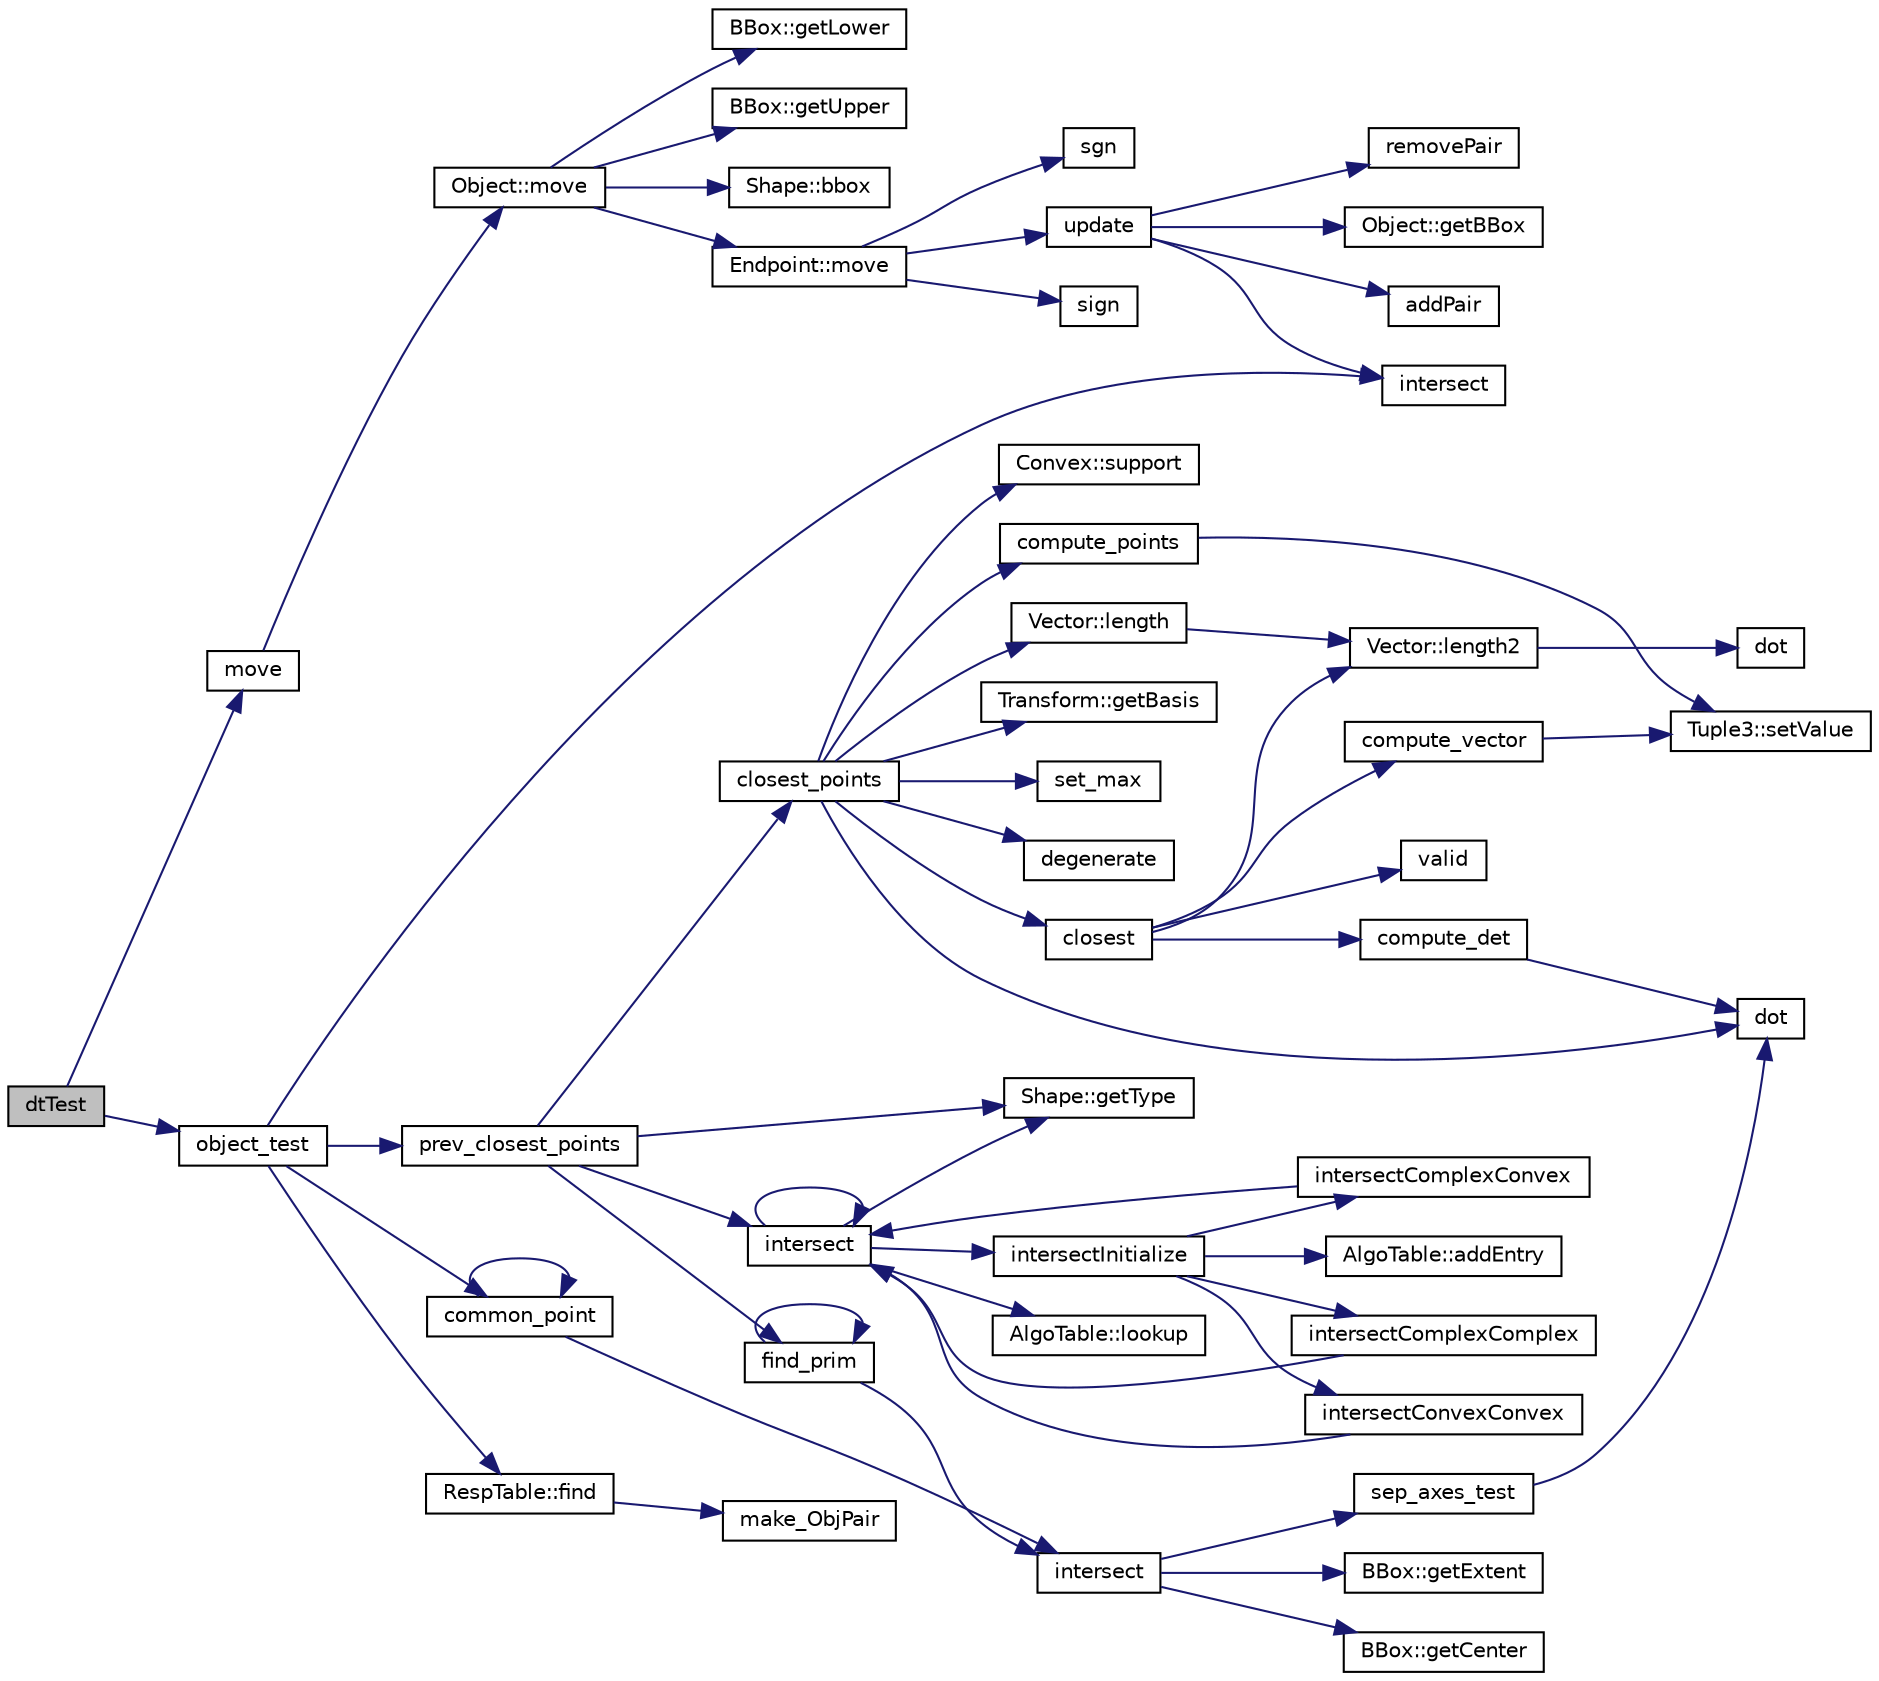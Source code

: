 digraph "dtTest"
{
  edge [fontname="Helvetica",fontsize="10",labelfontname="Helvetica",labelfontsize="10"];
  node [fontname="Helvetica",fontsize="10",shape=record];
  rankdir="LR";
  Node1 [label="dtTest",height=0.2,width=0.4,color="black", fillcolor="grey75", style="filled", fontcolor="black"];
  Node1 -> Node2 [color="midnightblue",fontsize="10",style="solid",fontname="Helvetica"];
  Node2 [label="move",height=0.2,width=0.4,color="black", fillcolor="white", style="filled",URL="$_c-api_8cpp.html#a68c0b61b84e4e095b6463cadc275adae"];
  Node2 -> Node3 [color="midnightblue",fontsize="10",style="solid",fontname="Helvetica"];
  Node3 [label="Object::move",height=0.2,width=0.4,color="black", fillcolor="white", style="filled",URL="$class_object.html#a256116a392fdfdad1b3741adf56841b2"];
  Node3 -> Node4 [color="midnightblue",fontsize="10",style="solid",fontname="Helvetica"];
  Node4 [label="Shape::bbox",height=0.2,width=0.4,color="black", fillcolor="white", style="filled",URL="$class_shape.html#aa7c582d58e2499acbad35622eb5f2a71"];
  Node3 -> Node5 [color="midnightblue",fontsize="10",style="solid",fontname="Helvetica"];
  Node5 [label="Endpoint::move",height=0.2,width=0.4,color="black", fillcolor="white", style="filled",URL="$class_endpoint.html#a6bd1ee38ca562d26eecdbacf4012e725"];
  Node5 -> Node6 [color="midnightblue",fontsize="10",style="solid",fontname="Helvetica"];
  Node6 [label="sign",height=0.2,width=0.4,color="black", fillcolor="white", style="filled",URL="$_math_functions_8h.html#a96c13b7e2b0a7c169ee21ca9d5597a2d"];
  Node5 -> Node7 [color="midnightblue",fontsize="10",style="solid",fontname="Helvetica"];
  Node7 [label="sgn",height=0.2,width=0.4,color="black", fillcolor="white", style="filled",URL="$_basic_8h.html#a4097bf376ae66aa490a1322d20257470"];
  Node5 -> Node8 [color="midnightblue",fontsize="10",style="solid",fontname="Helvetica"];
  Node8 [label="update",height=0.2,width=0.4,color="black", fillcolor="white", style="filled",URL="$_endpoint_8cpp.html#a2accefe73b960a585da7a676ec62c950"];
  Node8 -> Node9 [color="midnightblue",fontsize="10",style="solid",fontname="Helvetica"];
  Node9 [label="intersect",height=0.2,width=0.4,color="black", fillcolor="white", style="filled",URL="$_b_box_8h.html#a427b7907596402f7b5f2bfcdf7752c1b"];
  Node8 -> Node10 [color="midnightblue",fontsize="10",style="solid",fontname="Helvetica"];
  Node10 [label="Object::getBBox",height=0.2,width=0.4,color="black", fillcolor="white", style="filled",URL="$class_object.html#af6cb6eb4cf920010ae4ab1fb6494eb95"];
  Node8 -> Node11 [color="midnightblue",fontsize="10",style="solid",fontname="Helvetica"];
  Node11 [label="addPair",height=0.2,width=0.4,color="black", fillcolor="white", style="filled",URL="$_endpoint_8cpp.html#a10dec7a3d9160175da6fe1e56afa1253"];
  Node8 -> Node12 [color="midnightblue",fontsize="10",style="solid",fontname="Helvetica"];
  Node12 [label="removePair",height=0.2,width=0.4,color="black", fillcolor="white", style="filled",URL="$_endpoint_8cpp.html#a913c82ad9ed803e1bd435df1b2d76fa7"];
  Node3 -> Node13 [color="midnightblue",fontsize="10",style="solid",fontname="Helvetica"];
  Node13 [label="BBox::getLower",height=0.2,width=0.4,color="black", fillcolor="white", style="filled",URL="$class_b_box.html#a5210ce96fc3d60375ea9c71772e4b59b"];
  Node3 -> Node14 [color="midnightblue",fontsize="10",style="solid",fontname="Helvetica"];
  Node14 [label="BBox::getUpper",height=0.2,width=0.4,color="black", fillcolor="white", style="filled",URL="$class_b_box.html#a78ba476f08c0895525e6af9e7f2211e3"];
  Node1 -> Node15 [color="midnightblue",fontsize="10",style="solid",fontname="Helvetica"];
  Node15 [label="object_test",height=0.2,width=0.4,color="black", fillcolor="white", style="filled",URL="$_c-api_8cpp.html#a80372371c20c643abd1734200a72de70"];
  Node15 -> Node16 [color="midnightblue",fontsize="10",style="solid",fontname="Helvetica"];
  Node16 [label="RespTable::find",height=0.2,width=0.4,color="black", fillcolor="white", style="filled",URL="$class_resp_table.html#a79882b9de61d9e9157eaca400e3a1e6d"];
  Node16 -> Node17 [color="midnightblue",fontsize="10",style="solid",fontname="Helvetica"];
  Node17 [label="make_ObjPair",height=0.2,width=0.4,color="black", fillcolor="white", style="filled",URL="$_resp_table_8h.html#a147bd3ff217bf73c38e94e7b61ddec43"];
  Node15 -> Node9 [color="midnightblue",fontsize="10",style="solid",fontname="Helvetica"];
  Node15 -> Node18 [color="midnightblue",fontsize="10",style="solid",fontname="Helvetica"];
  Node18 [label="prev_closest_points",height=0.2,width=0.4,color="black", fillcolor="white", style="filled",URL="$_object_8cpp.html#abbc538fdee6b7e4635358a258719e2d9"];
  Node18 -> Node19 [color="midnightblue",fontsize="10",style="solid",fontname="Helvetica"];
  Node19 [label="Shape::getType",height=0.2,width=0.4,color="black", fillcolor="white", style="filled",URL="$class_shape.html#a1a4b4fa6764bc94365fec828de08d667"];
  Node18 -> Node20 [color="midnightblue",fontsize="10",style="solid",fontname="Helvetica"];
  Node20 [label="find_prim",height=0.2,width=0.4,color="black", fillcolor="white", style="filled",URL="$_b_box_tree_8cpp.html#ac87566052daa15cb59427777d7bcab95"];
  Node20 -> Node21 [color="midnightblue",fontsize="10",style="solid",fontname="Helvetica"];
  Node21 [label="intersect",height=0.2,width=0.4,color="black", fillcolor="white", style="filled",URL="$_b_box_tree_8cpp.html#a373d940728731fb6197e0890e6485ba5"];
  Node21 -> Node22 [color="midnightblue",fontsize="10",style="solid",fontname="Helvetica"];
  Node22 [label="sep_axes_test",height=0.2,width=0.4,color="black", fillcolor="white", style="filled",URL="$_b_box_tree_8cpp.html#a8ac1d5e70d40e2627d47589cfeb20e1f"];
  Node22 -> Node23 [color="midnightblue",fontsize="10",style="solid",fontname="Helvetica"];
  Node23 [label="dot",height=0.2,width=0.4,color="black", fillcolor="white", style="filled",URL="$_quaternion_8h.html#af8cf8caa91dd2209c53a956d41cb26ae"];
  Node21 -> Node24 [color="midnightblue",fontsize="10",style="solid",fontname="Helvetica"];
  Node24 [label="BBox::getExtent",height=0.2,width=0.4,color="black", fillcolor="white", style="filled",URL="$class_b_box.html#a28972bc25537e8cb169d1b42152628f5"];
  Node21 -> Node25 [color="midnightblue",fontsize="10",style="solid",fontname="Helvetica"];
  Node25 [label="BBox::getCenter",height=0.2,width=0.4,color="black", fillcolor="white", style="filled",URL="$class_b_box.html#ad8e3bd34a0342abf0c4df92c3a8c3424"];
  Node20 -> Node20 [color="midnightblue",fontsize="10",style="solid",fontname="Helvetica"];
  Node18 -> Node26 [color="midnightblue",fontsize="10",style="solid",fontname="Helvetica"];
  Node26 [label="closest_points",height=0.2,width=0.4,color="black", fillcolor="white", style="filled",URL="$_convex_8cpp.html#ac34ff060a246dd84d699b1b19616097e"];
  Node26 -> Node27 [color="midnightblue",fontsize="10",style="solid",fontname="Helvetica"];
  Node27 [label="Convex::support",height=0.2,width=0.4,color="black", fillcolor="white", style="filled",URL="$class_convex.html#a131c56e489bc55da5e9df20c1c956dc2"];
  Node26 -> Node28 [color="midnightblue",fontsize="10",style="solid",fontname="Helvetica"];
  Node28 [label="Vector::length",height=0.2,width=0.4,color="black", fillcolor="white", style="filled",URL="$class_vector.html#a0dad2d3f4af84741ae5f7390eba4a09e"];
  Node28 -> Node29 [color="midnightblue",fontsize="10",style="solid",fontname="Helvetica"];
  Node29 [label="Vector::length2",height=0.2,width=0.4,color="black", fillcolor="white", style="filled",URL="$class_vector.html#a8677c48cf107765986e71cd2f23b1b0f"];
  Node29 -> Node30 [color="midnightblue",fontsize="10",style="solid",fontname="Helvetica"];
  Node30 [label="dot",height=0.2,width=0.4,color="black", fillcolor="white", style="filled",URL="$_vector_8h.html#a4e9a20e9955e34afdb3659d68f6935c8"];
  Node26 -> Node31 [color="midnightblue",fontsize="10",style="solid",fontname="Helvetica"];
  Node31 [label="Transform::getBasis",height=0.2,width=0.4,color="black", fillcolor="white", style="filled",URL="$class_transform.html#a8e9a61db370b01cf2c97fc18fc58708d"];
  Node26 -> Node32 [color="midnightblue",fontsize="10",style="solid",fontname="Helvetica"];
  Node32 [label="set_max",height=0.2,width=0.4,color="black", fillcolor="white", style="filled",URL="$_basic_8h.html#a9cf5187d24c80097fc60260e99402198"];
  Node26 -> Node23 [color="midnightblue",fontsize="10",style="solid",fontname="Helvetica"];
  Node26 -> Node33 [color="midnightblue",fontsize="10",style="solid",fontname="Helvetica"];
  Node33 [label="degenerate",height=0.2,width=0.4,color="black", fillcolor="white", style="filled",URL="$_convex_8cpp.html#adefcedd9b8dd1b27d27758783f45e30f"];
  Node26 -> Node34 [color="midnightblue",fontsize="10",style="solid",fontname="Helvetica"];
  Node34 [label="closest",height=0.2,width=0.4,color="black", fillcolor="white", style="filled",URL="$_convex_8cpp.html#a5180cc5215ff67d7edb40ae5c496a63e"];
  Node34 -> Node35 [color="midnightblue",fontsize="10",style="solid",fontname="Helvetica"];
  Node35 [label="compute_det",height=0.2,width=0.4,color="black", fillcolor="white", style="filled",URL="$_convex_8cpp.html#a47f727886ee47085de28eb2402ee93b1"];
  Node35 -> Node23 [color="midnightblue",fontsize="10",style="solid",fontname="Helvetica"];
  Node34 -> Node36 [color="midnightblue",fontsize="10",style="solid",fontname="Helvetica"];
  Node36 [label="valid",height=0.2,width=0.4,color="black", fillcolor="white", style="filled",URL="$_convex_8cpp.html#a60781a687abfe8088029869da10a4e88"];
  Node34 -> Node37 [color="midnightblue",fontsize="10",style="solid",fontname="Helvetica"];
  Node37 [label="compute_vector",height=0.2,width=0.4,color="black", fillcolor="white", style="filled",URL="$_convex_8cpp.html#aaf9364ecd646c1767896492fc94ec8dc"];
  Node37 -> Node38 [color="midnightblue",fontsize="10",style="solid",fontname="Helvetica"];
  Node38 [label="Tuple3::setValue",height=0.2,width=0.4,color="black", fillcolor="white", style="filled",URL="$class_tuple3.html#a3ef593aef12718dc19f9cc0acff26491"];
  Node34 -> Node29 [color="midnightblue",fontsize="10",style="solid",fontname="Helvetica"];
  Node26 -> Node39 [color="midnightblue",fontsize="10",style="solid",fontname="Helvetica"];
  Node39 [label="compute_points",height=0.2,width=0.4,color="black", fillcolor="white", style="filled",URL="$_convex_8cpp.html#a3c86129adbc81887a77438527ae00fb8"];
  Node39 -> Node38 [color="midnightblue",fontsize="10",style="solid",fontname="Helvetica"];
  Node18 -> Node40 [color="midnightblue",fontsize="10",style="solid",fontname="Helvetica"];
  Node40 [label="intersect",height=0.2,width=0.4,color="black", fillcolor="white", style="filled",URL="$_object_8cpp.html#a80cb495ad791b0a084b52a2d61cbf89e"];
  Node40 -> Node41 [color="midnightblue",fontsize="10",style="solid",fontname="Helvetica"];
  Node41 [label="intersectInitialize",height=0.2,width=0.4,color="black", fillcolor="white", style="filled",URL="$_object_8cpp.html#a647bc0aaf3f5f068e94264730e416905"];
  Node41 -> Node42 [color="midnightblue",fontsize="10",style="solid",fontname="Helvetica"];
  Node42 [label="AlgoTable::addEntry",height=0.2,width=0.4,color="black", fillcolor="white", style="filled",URL="$class_algo_table.html#a29b4395ed853b0e1c43e84882e4aa5a1"];
  Node41 -> Node43 [color="midnightblue",fontsize="10",style="solid",fontname="Helvetica"];
  Node43 [label="intersectConvexConvex",height=0.2,width=0.4,color="black", fillcolor="white", style="filled",URL="$_object_8cpp.html#ae9bb16719c4696f23d5742b2e9973605"];
  Node43 -> Node40 [color="midnightblue",fontsize="10",style="solid",fontname="Helvetica"];
  Node41 -> Node44 [color="midnightblue",fontsize="10",style="solid",fontname="Helvetica"];
  Node44 [label="intersectComplexConvex",height=0.2,width=0.4,color="black", fillcolor="white", style="filled",URL="$_object_8cpp.html#a71b795505f93e16b340bfceb4daf18be"];
  Node44 -> Node40 [color="midnightblue",fontsize="10",style="solid",fontname="Helvetica"];
  Node41 -> Node45 [color="midnightblue",fontsize="10",style="solid",fontname="Helvetica"];
  Node45 [label="intersectComplexComplex",height=0.2,width=0.4,color="black", fillcolor="white", style="filled",URL="$_object_8cpp.html#a8517d109e06ee3aa593ade4899c253ca"];
  Node45 -> Node40 [color="midnightblue",fontsize="10",style="solid",fontname="Helvetica"];
  Node40 -> Node40 [color="midnightblue",fontsize="10",style="solid",fontname="Helvetica"];
  Node40 -> Node46 [color="midnightblue",fontsize="10",style="solid",fontname="Helvetica"];
  Node46 [label="AlgoTable::lookup",height=0.2,width=0.4,color="black", fillcolor="white", style="filled",URL="$class_algo_table.html#a9ba91be3454a3317a643763090949541"];
  Node40 -> Node19 [color="midnightblue",fontsize="10",style="solid",fontname="Helvetica"];
  Node15 -> Node47 [color="midnightblue",fontsize="10",style="solid",fontname="Helvetica"];
  Node47 [label="common_point",height=0.2,width=0.4,color="black", fillcolor="white", style="filled",URL="$_b_box_tree_8cpp.html#acb19e7c032e0a1ed44a4e043ef86e5ea"];
  Node47 -> Node21 [color="midnightblue",fontsize="10",style="solid",fontname="Helvetica"];
  Node47 -> Node47 [color="midnightblue",fontsize="10",style="solid",fontname="Helvetica"];
}
